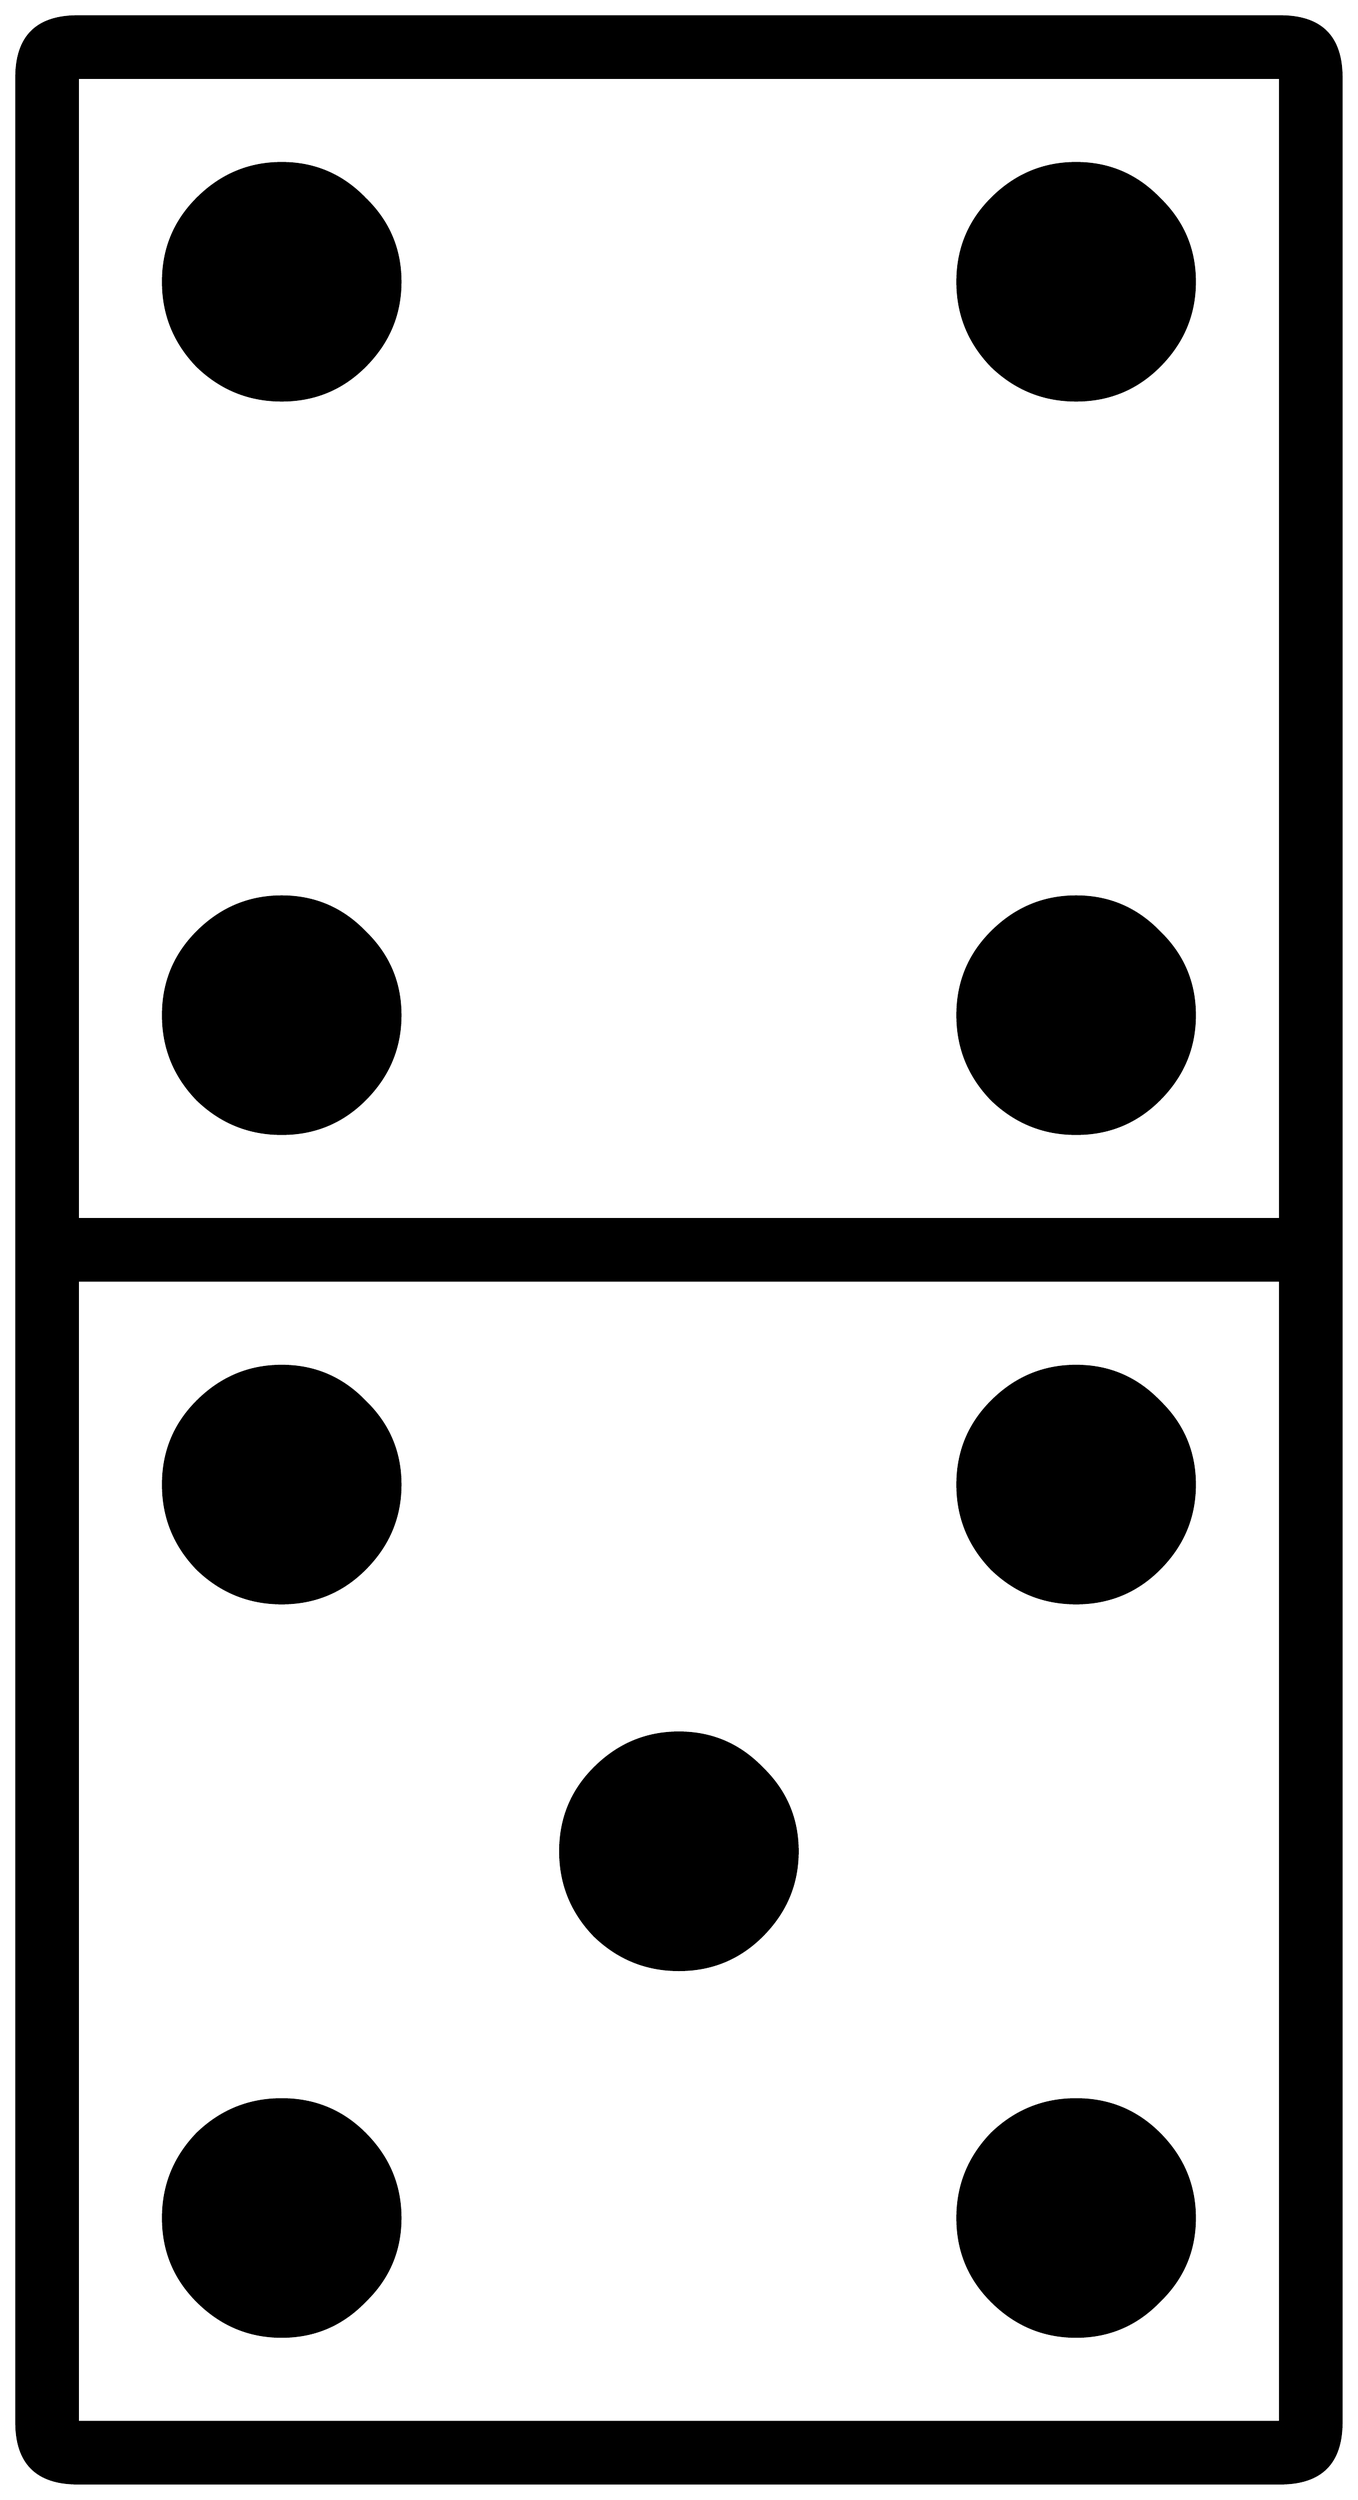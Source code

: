 


\begin{tikzpicture}[y=0.80pt, x=0.80pt, yscale=-1.0, xscale=1.0, inner sep=0pt, outer sep=0pt]
\begin{scope}[shift={(100.0,1706.0)},nonzero rule]
  \path[draw=.,fill=.,line width=1.600pt] (1099.0,377.0) .. controls
    (1099.0,410.333) and (1082.333,427.0) .. (1049.0,427.0) --
    (65.0,427.0) .. controls (31.667,427.0) and (15.0,410.333) ..
    (15.0,377.0) -- (15.0,-1541.0) .. controls (15.0,-1574.333)
    and (31.667,-1591.0) .. (65.0,-1591.0) -- (1049.0,-1591.0) ..
    controls (1082.333,-1591.0) and (1099.0,-1574.333) ..
    (1099.0,-1541.0) -- (1099.0,377.0) -- cycle(1049.0,-607.0)
    -- (1049.0,-1541.0) -- (65.0,-1541.0) -- (65.0,-607.0) --
    (1049.0,-607.0) -- cycle(1049.0,377.0) -- (1049.0,-557.0) --
    (65.0,-557.0) -- (65.0,377.0) -- (1049.0,377.0) --
    cycle(979.0,-1374.0) .. controls (979.0,-1347.333) and
    (969.333,-1324.333) .. (950.0,-1305.0) .. controls
    (931.333,-1286.333) and (908.667,-1277.0) .. (882.0,-1277.0) ..
    controls (855.333,-1277.0) and (832.333,-1286.333) ..
    (813.0,-1305.0) .. controls (794.333,-1324.333) and
    (785.0,-1347.333) .. (785.0,-1374.0) .. controls
    (785.0,-1400.667) and (794.333,-1423.333) .. (813.0,-1442.0) ..
    controls (832.333,-1461.333) and (855.333,-1471.0) ..
    (882.0,-1471.0) .. controls (908.667,-1471.0) and
    (931.333,-1461.333) .. (950.0,-1442.0) .. controls
    (969.333,-1423.333) and (979.0,-1400.667) .. (979.0,-1374.0) --
    cycle(979.0,-774.0) .. controls (979.0,-747.333) and
    (969.333,-724.333) .. (950.0,-705.0) .. controls (931.333,-686.333)
    and (908.667,-677.0) .. (882.0,-677.0) .. controls
    (855.333,-677.0) and (832.333,-686.333) .. (813.0,-705.0) ..
    controls (794.333,-724.333) and (785.0,-747.333) .. (785.0,-774.0)
    .. controls (785.0,-800.667) and (794.333,-823.333) ..
    (813.0,-842.0) .. controls (832.333,-861.333) and (855.333,-871.0)
    .. (882.0,-871.0) .. controls (908.667,-871.0) and
    (931.333,-861.333) .. (950.0,-842.0) .. controls (969.333,-823.333)
    and (979.0,-800.667) .. (979.0,-774.0) -- cycle(329.0,-1374.0)
    .. controls (329.0,-1347.333) and (319.333,-1324.333) ..
    (300.0,-1305.0) .. controls (281.333,-1286.333) and
    (258.667,-1277.0) .. (232.0,-1277.0) .. controls
    (205.333,-1277.0) and (182.333,-1286.333) .. (163.0,-1305.0) ..
    controls (144.333,-1324.333) and (135.0,-1347.333) ..
    (135.0,-1374.0) .. controls (135.0,-1400.667) and
    (144.333,-1423.333) .. (163.0,-1442.0) .. controls
    (182.333,-1461.333) and (205.333,-1471.0) .. (232.0,-1471.0) ..
    controls (258.667,-1471.0) and (281.333,-1461.333) ..
    (300.0,-1442.0) .. controls (319.333,-1423.333) and
    (329.0,-1400.667) .. (329.0,-1374.0) -- cycle(979.0,-390.0) ..
    controls (979.0,-363.333) and (969.333,-340.333) .. (950.0,-321.0)
    .. controls (931.333,-302.333) and (908.667,-293.0) ..
    (882.0,-293.0) .. controls (855.333,-293.0) and (832.333,-302.333)
    .. (813.0,-321.0) .. controls (794.333,-340.333) and
    (785.0,-363.333) .. (785.0,-390.0) .. controls (785.0,-416.667)
    and (794.333,-439.333) .. (813.0,-458.0) .. controls
    (832.333,-477.333) and (855.333,-487.0) .. (882.0,-487.0) ..
    controls (908.667,-487.0) and (931.333,-477.333) .. (950.0,-458.0)
    .. controls (969.333,-439.333) and (979.0,-416.667) ..
    (979.0,-390.0) -- cycle(329.0,-774.0) .. controls
    (329.0,-747.333) and (319.333,-724.333) .. (300.0,-705.0) ..
    controls (281.333,-686.333) and (258.667,-677.0) .. (232.0,-677.0)
    .. controls (205.333,-677.0) and (182.333,-686.333) ..
    (163.0,-705.0) .. controls (144.333,-724.333) and (135.0,-747.333)
    .. (135.0,-774.0) .. controls (135.0,-800.667) and
    (144.333,-823.333) .. (163.0,-842.0) .. controls (182.333,-861.333)
    and (205.333,-871.0) .. (232.0,-871.0) .. controls
    (258.667,-871.0) and (281.333,-861.333) .. (300.0,-842.0) ..
    controls (319.333,-823.333) and (329.0,-800.667) .. (329.0,-774.0)
    -- cycle(979.0,210.0) .. controls (979.0,236.667) and
    (969.333,259.333) .. (950.0,278.0) .. controls (931.333,297.333) and
    (908.667,307.0) .. (882.0,307.0) .. controls (855.333,307.0) and
    (832.333,297.333) .. (813.0,278.0) .. controls (794.333,259.333) and
    (785.0,236.667) .. (785.0,210.0) .. controls (785.0,183.333) and
    (794.333,160.333) .. (813.0,141.0) .. controls (832.333,122.333) and
    (855.333,113.0) .. (882.0,113.0) .. controls (908.667,113.0) and
    (931.333,122.333) .. (950.0,141.0) .. controls (969.333,160.333) and
    (979.0,183.333) .. (979.0,210.0) -- cycle(654.0,-90.0) ..
    controls (654.0,-63.333) and (644.333,-40.333) .. (625.0,-21.0) ..
    controls (606.333,-2.333) and (583.667,7.0) .. (557.0,7.0) ..
    controls (530.333,7.0) and (507.333,-2.333) .. (488.0,-21.0) ..
    controls (469.333,-40.333) and (460.0,-63.333) .. (460.0,-90.0) ..
    controls (460.0,-116.667) and (469.333,-139.333) .. (488.0,-158.0)
    .. controls (507.333,-177.333) and (530.333,-187.0) ..
    (557.0,-187.0) .. controls (583.667,-187.0) and (606.333,-177.333)
    .. (625.0,-158.0) .. controls (644.333,-139.333) and
    (654.0,-116.667) .. (654.0,-90.0) -- cycle(329.0,-390.0) ..
    controls (329.0,-363.333) and (319.333,-340.333) .. (300.0,-321.0)
    .. controls (281.333,-302.333) and (258.667,-293.0) ..
    (232.0,-293.0) .. controls (205.333,-293.0) and (182.333,-302.333)
    .. (163.0,-321.0) .. controls (144.333,-340.333) and
    (135.0,-363.333) .. (135.0,-390.0) .. controls (135.0,-416.667)
    and (144.333,-439.333) .. (163.0,-458.0) .. controls
    (182.333,-477.333) and (205.333,-487.0) .. (232.0,-487.0) ..
    controls (258.667,-487.0) and (281.333,-477.333) .. (300.0,-458.0)
    .. controls (319.333,-439.333) and (329.0,-416.667) ..
    (329.0,-390.0) -- cycle(329.0,210.0) .. controls
    (329.0,236.667) and (319.333,259.333) .. (300.0,278.0) .. controls
    (281.333,297.333) and (258.667,307.0) .. (232.0,307.0) .. controls
    (205.333,307.0) and (182.333,297.333) .. (163.0,278.0) .. controls
    (144.333,259.333) and (135.0,236.667) .. (135.0,210.0) .. controls
    (135.0,183.333) and (144.333,160.333) .. (163.0,141.0) .. controls
    (182.333,122.333) and (205.333,113.0) .. (232.0,113.0) .. controls
    (258.667,113.0) and (281.333,122.333) .. (300.0,141.0) .. controls
    (319.333,160.333) and (329.0,183.333) .. (329.0,210.0) -- cycle;
\end{scope}

\end{tikzpicture}

